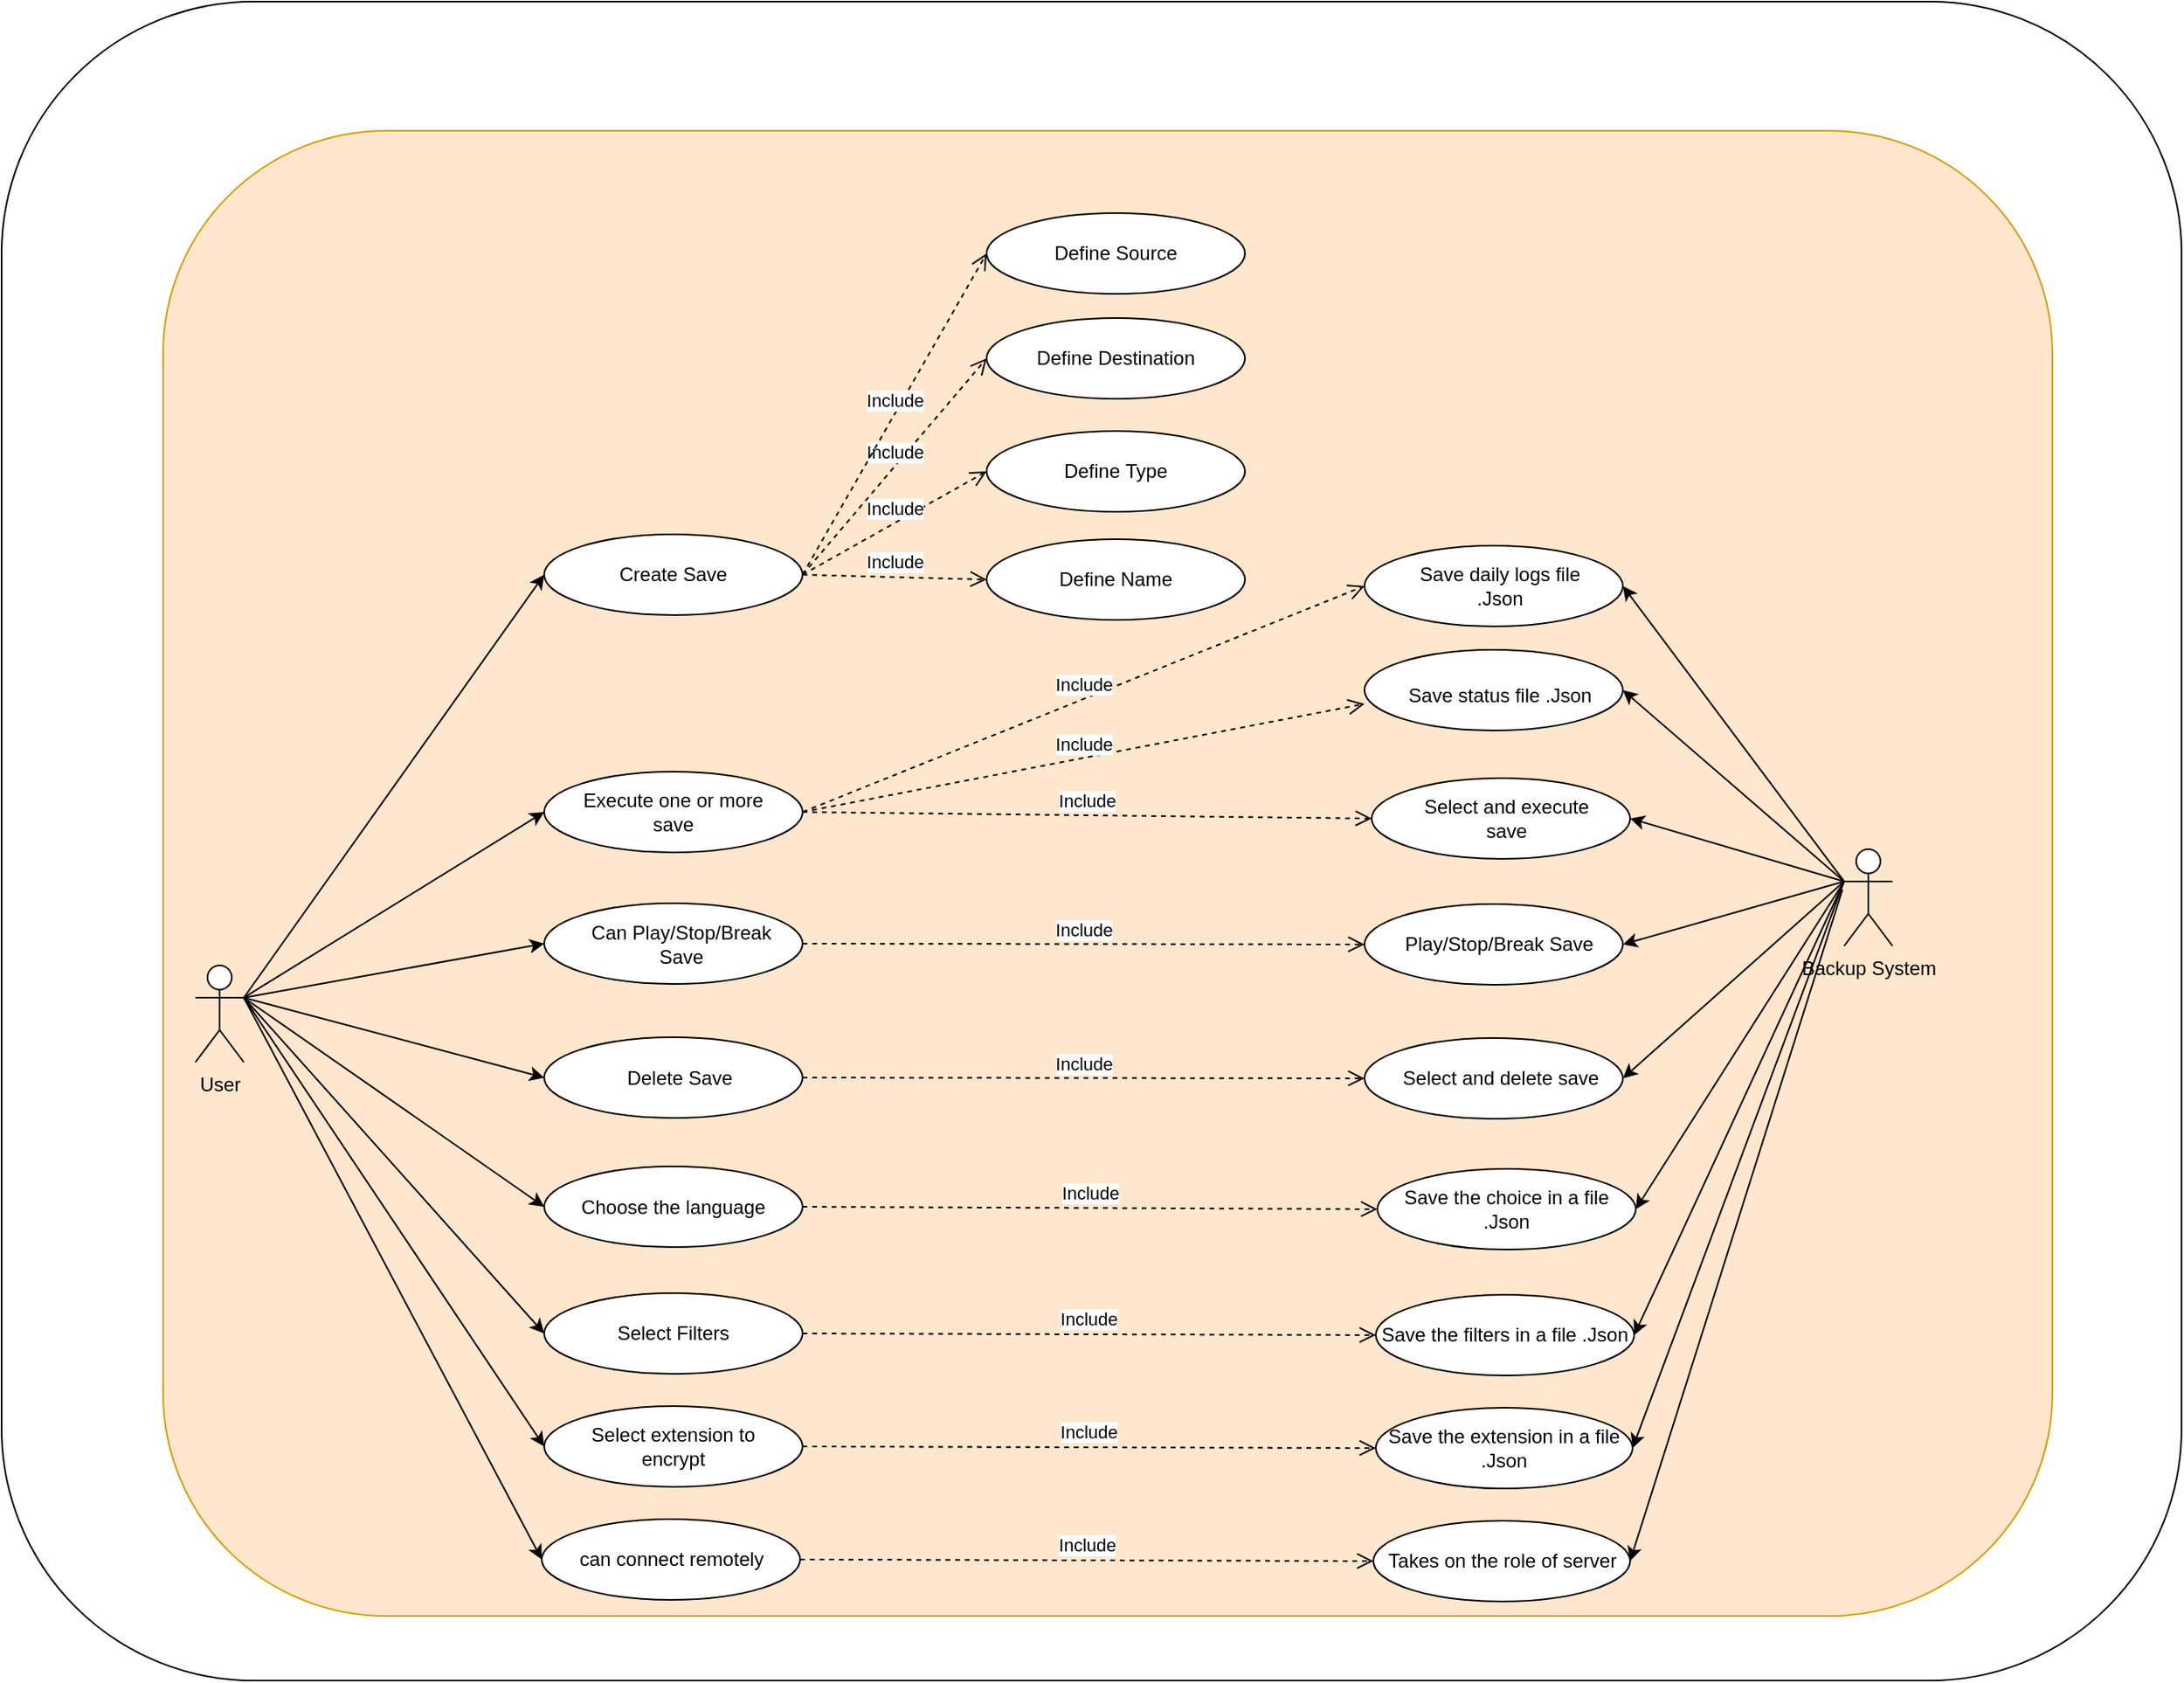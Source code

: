 <mxfile version="20.8.23" type="device"><diagram id="C5RBs43oDa-KdzZeNtuy" name="Page-1"><mxGraphModel dx="1235" dy="647" grid="1" gridSize="10" guides="1" tooltips="1" connect="1" arrows="1" fold="1" page="1" pageScale="1" pageWidth="827" pageHeight="1169" math="0" shadow="0"><root><mxCell id="WIyWlLk6GJQsqaUBKTNV-0"/><mxCell id="WIyWlLk6GJQsqaUBKTNV-1" parent="WIyWlLk6GJQsqaUBKTNV-0"/><mxCell id="e0FokOfYfS-KKWoGMxgP-24" style="edgeStyle=orthogonalEdgeStyle;rounded=0;orthogonalLoop=1;jettySize=auto;html=1;entryX=0.5;entryY=1;entryDx=0;entryDy=0;" parent="WIyWlLk6GJQsqaUBKTNV-1" edge="1"><mxGeometry relative="1" as="geometry"><mxPoint x="1280" y="2180" as="sourcePoint"/></mxGeometry></mxCell><mxCell id="YmxjiqxnUIP_nQiJz4y3-24" style="edgeStyle=orthogonalEdgeStyle;rounded=0;orthogonalLoop=1;jettySize=auto;html=1;entryX=0.5;entryY=1;entryDx=0;entryDy=0;" parent="WIyWlLk6GJQsqaUBKTNV-1" edge="1"><mxGeometry relative="1" as="geometry"><mxPoint x="1340" y="1970" as="sourcePoint"/></mxGeometry></mxCell><mxCell id="Y6GNCe2auAdiKfb8U0ap-0" value="" style="rounded=1;whiteSpace=wrap;html=1;" vertex="1" parent="WIyWlLk6GJQsqaUBKTNV-1"><mxGeometry x="480" y="330" width="1350" height="1040" as="geometry"/></mxCell><mxCell id="Y6GNCe2auAdiKfb8U0ap-1" value="" style="rounded=1;whiteSpace=wrap;html=1;fillColor=#ffe6cc;strokeColor=#d79b00;" vertex="1" parent="WIyWlLk6GJQsqaUBKTNV-1"><mxGeometry x="580" y="410" width="1170" height="920" as="geometry"/></mxCell><mxCell id="Y6GNCe2auAdiKfb8U0ap-2" value="" style="ellipse;whiteSpace=wrap;html=1;" vertex="1" parent="WIyWlLk6GJQsqaUBKTNV-1"><mxGeometry x="816" y="1051.5" width="160" height="50" as="geometry"/></mxCell><mxCell id="Y6GNCe2auAdiKfb8U0ap-3" value="" style="ellipse;whiteSpace=wrap;html=1;" vertex="1" parent="WIyWlLk6GJQsqaUBKTNV-1"><mxGeometry x="1324" y="889" width="160" height="50" as="geometry"/></mxCell><mxCell id="Y6GNCe2auAdiKfb8U0ap-4" value="" style="ellipse;whiteSpace=wrap;html=1;" vertex="1" parent="WIyWlLk6GJQsqaUBKTNV-1"><mxGeometry x="1324" y="731.5" width="160" height="50" as="geometry"/></mxCell><mxCell id="Y6GNCe2auAdiKfb8U0ap-5" value="Choose the language" style="text;html=1;strokeColor=none;fillColor=none;align=center;verticalAlign=middle;whiteSpace=wrap;rounded=0;" vertex="1" parent="WIyWlLk6GJQsqaUBKTNV-1"><mxGeometry x="836" y="1066.5" width="120" height="20" as="geometry"/></mxCell><mxCell id="Y6GNCe2auAdiKfb8U0ap-6" value="" style="ellipse;whiteSpace=wrap;html=1;" vertex="1" parent="WIyWlLk6GJQsqaUBKTNV-1"><mxGeometry x="1090" y="663" width="160" height="50" as="geometry"/></mxCell><mxCell id="Y6GNCe2auAdiKfb8U0ap-7" value="" style="ellipse;whiteSpace=wrap;html=1;" vertex="1" parent="WIyWlLk6GJQsqaUBKTNV-1"><mxGeometry x="1090" y="596" width="160" height="50" as="geometry"/></mxCell><mxCell id="Y6GNCe2auAdiKfb8U0ap-8" value="" style="ellipse;whiteSpace=wrap;html=1;" vertex="1" parent="WIyWlLk6GJQsqaUBKTNV-1"><mxGeometry x="1090" y="526" width="160" height="50" as="geometry"/></mxCell><mxCell id="Y6GNCe2auAdiKfb8U0ap-9" value="" style="ellipse;whiteSpace=wrap;html=1;" vertex="1" parent="WIyWlLk6GJQsqaUBKTNV-1"><mxGeometry x="1090" y="461" width="160" height="50" as="geometry"/></mxCell><mxCell id="Y6GNCe2auAdiKfb8U0ap-10" value="Play/Stop/Break Save" style="text;html=1;strokeColor=none;fillColor=none;align=center;verticalAlign=middle;whiteSpace=wrap;rounded=0;" vertex="1" parent="WIyWlLk6GJQsqaUBKTNV-1"><mxGeometry x="1344" y="904" width="127" height="20" as="geometry"/></mxCell><mxCell id="Y6GNCe2auAdiKfb8U0ap-11" value="Define Name" style="text;html=1;strokeColor=none;fillColor=none;align=center;verticalAlign=middle;whiteSpace=wrap;rounded=0;" vertex="1" parent="WIyWlLk6GJQsqaUBKTNV-1"><mxGeometry x="1120" y="675.5" width="100" height="25" as="geometry"/></mxCell><mxCell id="Y6GNCe2auAdiKfb8U0ap-12" value="Define&amp;nbsp;Type" style="text;html=1;strokeColor=none;fillColor=none;align=center;verticalAlign=middle;whiteSpace=wrap;rounded=0;" vertex="1" parent="WIyWlLk6GJQsqaUBKTNV-1"><mxGeometry x="1110" y="611" width="120" height="20" as="geometry"/></mxCell><mxCell id="Y6GNCe2auAdiKfb8U0ap-13" value="Define&amp;nbsp;Source" style="text;html=1;strokeColor=none;fillColor=none;align=center;verticalAlign=middle;whiteSpace=wrap;rounded=0;" vertex="1" parent="WIyWlLk6GJQsqaUBKTNV-1"><mxGeometry x="1110" y="476" width="120" height="20" as="geometry"/></mxCell><mxCell id="Y6GNCe2auAdiKfb8U0ap-14" value="Define&amp;nbsp;Destination" style="text;html=1;strokeColor=none;fillColor=none;align=center;verticalAlign=middle;whiteSpace=wrap;rounded=0;" vertex="1" parent="WIyWlLk6GJQsqaUBKTNV-1"><mxGeometry x="1110" y="541" width="120" height="20" as="geometry"/></mxCell><mxCell id="Y6GNCe2auAdiKfb8U0ap-15" value="Backup System" style="shape=umlActor;verticalLabelPosition=bottom;verticalAlign=top;html=1;outlineConnect=0;" vertex="1" parent="WIyWlLk6GJQsqaUBKTNV-1"><mxGeometry x="1621" y="855" width="30" height="60" as="geometry"/></mxCell><mxCell id="Y6GNCe2auAdiKfb8U0ap-16" value="" style="endArrow=classic;html=1;rounded=0;exitX=0;exitY=0.333;exitDx=0;exitDy=0;exitPerimeter=0;entryX=1;entryY=0.5;entryDx=0;entryDy=0;" edge="1" parent="WIyWlLk6GJQsqaUBKTNV-1" source="Y6GNCe2auAdiKfb8U0ap-15" target="Y6GNCe2auAdiKfb8U0ap-4"><mxGeometry width="50" height="50" relative="1" as="geometry"><mxPoint x="1512" y="827" as="sourcePoint"/><mxPoint x="1484" y="868" as="targetPoint"/></mxGeometry></mxCell><mxCell id="Y6GNCe2auAdiKfb8U0ap-17" value="" style="endArrow=classic;html=1;rounded=0;exitX=0;exitY=0.333;exitDx=0;exitDy=0;exitPerimeter=0;entryX=1;entryY=0.5;entryDx=0;entryDy=0;" edge="1" parent="WIyWlLk6GJQsqaUBKTNV-1" source="Y6GNCe2auAdiKfb8U0ap-15" target="Y6GNCe2auAdiKfb8U0ap-3"><mxGeometry width="50" height="50" relative="1" as="geometry"><mxPoint x="1610" y="885" as="sourcePoint"/><mxPoint x="1479" y="928" as="targetPoint"/></mxGeometry></mxCell><mxCell id="Y6GNCe2auAdiKfb8U0ap-18" value="" style="endArrow=classic;html=1;rounded=0;entryX=0;entryY=0.5;entryDx=0;entryDy=0;exitX=1;exitY=0.333;exitDx=0;exitDy=0;exitPerimeter=0;" edge="1" parent="WIyWlLk6GJQsqaUBKTNV-1" source="Y6GNCe2auAdiKfb8U0ap-28" target="Y6GNCe2auAdiKfb8U0ap-2"><mxGeometry width="50" height="50" relative="1" as="geometry"><mxPoint x="672" y="1110" as="sourcePoint"/><mxPoint x="821" y="765" as="targetPoint"/></mxGeometry></mxCell><mxCell id="Y6GNCe2auAdiKfb8U0ap-19" value="" style="ellipse;whiteSpace=wrap;html=1;" vertex="1" parent="WIyWlLk6GJQsqaUBKTNV-1"><mxGeometry x="816" y="660" width="160" height="50" as="geometry"/></mxCell><mxCell id="Y6GNCe2auAdiKfb8U0ap-20" value="" style="ellipse;whiteSpace=wrap;html=1;" vertex="1" parent="WIyWlLk6GJQsqaUBKTNV-1"><mxGeometry x="816" y="888.5" width="160" height="50" as="geometry"/></mxCell><mxCell id="Y6GNCe2auAdiKfb8U0ap-21" value="" style="ellipse;whiteSpace=wrap;html=1;" vertex="1" parent="WIyWlLk6GJQsqaUBKTNV-1"><mxGeometry x="816" y="971.5" width="160" height="50" as="geometry"/></mxCell><mxCell id="Y6GNCe2auAdiKfb8U0ap-22" value="" style="ellipse;whiteSpace=wrap;html=1;" vertex="1" parent="WIyWlLk6GJQsqaUBKTNV-1"><mxGeometry x="1324" y="972" width="160" height="50" as="geometry"/></mxCell><mxCell id="Y6GNCe2auAdiKfb8U0ap-23" value="" style="endArrow=classic;html=1;rounded=0;entryX=1;entryY=0.5;entryDx=0;entryDy=0;exitX=0;exitY=0.333;exitDx=0;exitDy=0;exitPerimeter=0;" edge="1" parent="WIyWlLk6GJQsqaUBKTNV-1" source="Y6GNCe2auAdiKfb8U0ap-15" target="Y6GNCe2auAdiKfb8U0ap-22"><mxGeometry width="50" height="50" relative="1" as="geometry"><mxPoint x="1601" y="878" as="sourcePoint"/><mxPoint x="1494" y="890" as="targetPoint"/></mxGeometry></mxCell><mxCell id="Y6GNCe2auAdiKfb8U0ap-24" value="Create Save" style="text;html=1;strokeColor=none;fillColor=none;align=center;verticalAlign=middle;whiteSpace=wrap;rounded=0;" vertex="1" parent="WIyWlLk6GJQsqaUBKTNV-1"><mxGeometry x="831" y="675" width="130" height="20" as="geometry"/></mxCell><mxCell id="Y6GNCe2auAdiKfb8U0ap-25" value="Delete Save" style="text;html=1;strokeColor=none;fillColor=none;align=center;verticalAlign=middle;whiteSpace=wrap;rounded=0;" vertex="1" parent="WIyWlLk6GJQsqaUBKTNV-1"><mxGeometry x="835" y="986.5" width="130" height="20" as="geometry"/></mxCell><mxCell id="Y6GNCe2auAdiKfb8U0ap-26" value="Can Play/Stop/Break Save" style="text;html=1;strokeColor=none;fillColor=none;align=center;verticalAlign=middle;whiteSpace=wrap;rounded=0;" vertex="1" parent="WIyWlLk6GJQsqaUBKTNV-1"><mxGeometry x="836" y="903.5" width="130" height="20" as="geometry"/></mxCell><mxCell id="Y6GNCe2auAdiKfb8U0ap-27" value="Select and delete save" style="text;html=1;strokeColor=none;fillColor=none;align=center;verticalAlign=middle;whiteSpace=wrap;rounded=0;" vertex="1" parent="WIyWlLk6GJQsqaUBKTNV-1"><mxGeometry x="1340" y="987" width="137" height="20" as="geometry"/></mxCell><mxCell id="Y6GNCe2auAdiKfb8U0ap-28" value="User" style="shape=umlActor;verticalLabelPosition=bottom;verticalAlign=top;html=1;outlineConnect=0;" vertex="1" parent="WIyWlLk6GJQsqaUBKTNV-1"><mxGeometry x="600" y="927" width="30" height="60" as="geometry"/></mxCell><mxCell id="Y6GNCe2auAdiKfb8U0ap-29" value="Include" style="html=1;verticalAlign=bottom;endArrow=open;dashed=1;endSize=8;rounded=0;exitX=1;exitY=0.5;exitDx=0;exitDy=0;entryX=0;entryY=0.5;entryDx=0;entryDy=0;" edge="1" parent="WIyWlLk6GJQsqaUBKTNV-1" source="Y6GNCe2auAdiKfb8U0ap-20" target="Y6GNCe2auAdiKfb8U0ap-3"><mxGeometry relative="1" as="geometry"><mxPoint x="1071" y="1008" as="sourcePoint"/><mxPoint x="1145" y="890" as="targetPoint"/></mxGeometry></mxCell><mxCell id="Y6GNCe2auAdiKfb8U0ap-30" value="Include" style="html=1;verticalAlign=bottom;endArrow=open;dashed=1;endSize=8;rounded=0;exitX=1;exitY=0.5;exitDx=0;exitDy=0;entryX=0;entryY=0.5;entryDx=0;entryDy=0;" edge="1" parent="WIyWlLk6GJQsqaUBKTNV-1" source="Y6GNCe2auAdiKfb8U0ap-21" target="Y6GNCe2auAdiKfb8U0ap-22"><mxGeometry relative="1" as="geometry"><mxPoint x="1001" y="1044" as="sourcePoint"/><mxPoint x="1354" y="1044" as="targetPoint"/></mxGeometry></mxCell><mxCell id="Y6GNCe2auAdiKfb8U0ap-31" value="" style="endArrow=classic;html=1;rounded=0;entryX=0;entryY=0.5;entryDx=0;entryDy=0;exitX=1;exitY=0.333;exitDx=0;exitDy=0;exitPerimeter=0;" edge="1" parent="WIyWlLk6GJQsqaUBKTNV-1" source="Y6GNCe2auAdiKfb8U0ap-28" target="Y6GNCe2auAdiKfb8U0ap-21"><mxGeometry width="50" height="50" relative="1" as="geometry"><mxPoint x="631" y="957" as="sourcePoint"/><mxPoint x="821" y="1125" as="targetPoint"/></mxGeometry></mxCell><mxCell id="Y6GNCe2auAdiKfb8U0ap-32" value="" style="endArrow=classic;html=1;rounded=0;entryX=0;entryY=0.5;entryDx=0;entryDy=0;exitX=1;exitY=0.333;exitDx=0;exitDy=0;exitPerimeter=0;" edge="1" parent="WIyWlLk6GJQsqaUBKTNV-1" source="Y6GNCe2auAdiKfb8U0ap-28" target="Y6GNCe2auAdiKfb8U0ap-20"><mxGeometry width="50" height="50" relative="1" as="geometry"><mxPoint x="640" y="957" as="sourcePoint"/><mxPoint x="821" y="1045" as="targetPoint"/></mxGeometry></mxCell><mxCell id="Y6GNCe2auAdiKfb8U0ap-33" value="" style="endArrow=classic;html=1;rounded=0;entryX=0;entryY=0.5;entryDx=0;entryDy=0;exitX=1;exitY=0.333;exitDx=0;exitDy=0;exitPerimeter=0;" edge="1" parent="WIyWlLk6GJQsqaUBKTNV-1" source="Y6GNCe2auAdiKfb8U0ap-28" target="Y6GNCe2auAdiKfb8U0ap-19"><mxGeometry width="50" height="50" relative="1" as="geometry"><mxPoint x="640" y="957" as="sourcePoint"/><mxPoint x="821" y="962" as="targetPoint"/></mxGeometry></mxCell><mxCell id="Y6GNCe2auAdiKfb8U0ap-34" value="" style="ellipse;whiteSpace=wrap;html=1;" vertex="1" parent="WIyWlLk6GJQsqaUBKTNV-1"><mxGeometry x="816" y="807" width="160" height="50" as="geometry"/></mxCell><mxCell id="Y6GNCe2auAdiKfb8U0ap-35" value="" style="endArrow=classic;html=1;rounded=0;entryX=0;entryY=0.5;entryDx=0;entryDy=0;exitX=1;exitY=0.333;exitDx=0;exitDy=0;exitPerimeter=0;" edge="1" parent="WIyWlLk6GJQsqaUBKTNV-1" source="Y6GNCe2auAdiKfb8U0ap-28" target="Y6GNCe2auAdiKfb8U0ap-34"><mxGeometry width="50" height="50" relative="1" as="geometry"><mxPoint x="640" y="957" as="sourcePoint"/><mxPoint x="826" y="1028.5" as="targetPoint"/></mxGeometry></mxCell><mxCell id="Y6GNCe2auAdiKfb8U0ap-36" value="Execute one or more save" style="text;html=1;strokeColor=none;fillColor=none;align=center;verticalAlign=middle;whiteSpace=wrap;rounded=0;" vertex="1" parent="WIyWlLk6GJQsqaUBKTNV-1"><mxGeometry x="831" y="822" width="130" height="20" as="geometry"/></mxCell><mxCell id="Y6GNCe2auAdiKfb8U0ap-37" value="" style="ellipse;whiteSpace=wrap;html=1;" vertex="1" parent="WIyWlLk6GJQsqaUBKTNV-1"><mxGeometry x="1328.5" y="811" width="160" height="50" as="geometry"/></mxCell><mxCell id="Y6GNCe2auAdiKfb8U0ap-38" value="" style="endArrow=classic;html=1;rounded=0;exitX=0;exitY=0.333;exitDx=0;exitDy=0;exitPerimeter=0;entryX=1;entryY=0.5;entryDx=0;entryDy=0;" edge="1" parent="WIyWlLk6GJQsqaUBKTNV-1" source="Y6GNCe2auAdiKfb8U0ap-15" target="Y6GNCe2auAdiKfb8U0ap-37"><mxGeometry width="50" height="50" relative="1" as="geometry"><mxPoint x="1621" y="797.5" as="sourcePoint"/><mxPoint x="1484" y="790.5" as="targetPoint"/></mxGeometry></mxCell><mxCell id="Y6GNCe2auAdiKfb8U0ap-39" value="" style="ellipse;whiteSpace=wrap;html=1;" vertex="1" parent="WIyWlLk6GJQsqaUBKTNV-1"><mxGeometry x="1324" y="667" width="160" height="50" as="geometry"/></mxCell><mxCell id="Y6GNCe2auAdiKfb8U0ap-40" value="Save status file .Json" style="text;html=1;strokeColor=none;fillColor=none;align=center;verticalAlign=middle;whiteSpace=wrap;rounded=0;" vertex="1" parent="WIyWlLk6GJQsqaUBKTNV-1"><mxGeometry x="1342.5" y="750" width="130" height="20" as="geometry"/></mxCell><mxCell id="Y6GNCe2auAdiKfb8U0ap-41" value="" style="endArrow=classic;html=1;rounded=0;exitX=0;exitY=0.333;exitDx=0;exitDy=0;exitPerimeter=0;entryX=1;entryY=0.5;entryDx=0;entryDy=0;" edge="1" parent="WIyWlLk6GJQsqaUBKTNV-1" source="Y6GNCe2auAdiKfb8U0ap-15" target="Y6GNCe2auAdiKfb8U0ap-39"><mxGeometry width="50" height="50" relative="1" as="geometry"><mxPoint x="1621" y="729.5" as="sourcePoint"/><mxPoint x="1484" y="722.5" as="targetPoint"/></mxGeometry></mxCell><mxCell id="Y6GNCe2auAdiKfb8U0ap-42" value="Include" style="html=1;verticalAlign=bottom;endArrow=open;dashed=1;endSize=8;rounded=0;exitX=1;exitY=0.5;exitDx=0;exitDy=0;entryX=0;entryY=0.5;entryDx=0;entryDy=0;" edge="1" parent="WIyWlLk6GJQsqaUBKTNV-1" source="Y6GNCe2auAdiKfb8U0ap-34" target="Y6GNCe2auAdiKfb8U0ap-37"><mxGeometry relative="1" as="geometry"><mxPoint x="986" y="947" as="sourcePoint"/><mxPoint x="1334" y="950.5" as="targetPoint"/></mxGeometry></mxCell><mxCell id="Y6GNCe2auAdiKfb8U0ap-43" value="Select and execute save" style="text;html=1;strokeColor=none;fillColor=none;align=center;verticalAlign=middle;whiteSpace=wrap;rounded=0;" vertex="1" parent="WIyWlLk6GJQsqaUBKTNV-1"><mxGeometry x="1347" y="826" width="130" height="20" as="geometry"/></mxCell><mxCell id="Y6GNCe2auAdiKfb8U0ap-44" value="Save daily logs file .Json" style="text;html=1;strokeColor=none;fillColor=none;align=center;verticalAlign=middle;whiteSpace=wrap;rounded=0;" vertex="1" parent="WIyWlLk6GJQsqaUBKTNV-1"><mxGeometry x="1342.5" y="682" width="130" height="20" as="geometry"/></mxCell><mxCell id="Y6GNCe2auAdiKfb8U0ap-45" value="Include" style="html=1;verticalAlign=bottom;endArrow=open;dashed=1;endSize=8;rounded=0;exitX=1;exitY=0.5;exitDx=0;exitDy=0;entryX=0;entryY=0.67;entryDx=0;entryDy=0;entryPerimeter=0;" edge="1" parent="WIyWlLk6GJQsqaUBKTNV-1" source="Y6GNCe2auAdiKfb8U0ap-34" target="Y6GNCe2auAdiKfb8U0ap-4"><mxGeometry relative="1" as="geometry"><mxPoint x="986" y="947" as="sourcePoint"/><mxPoint x="1583" y="1110" as="targetPoint"/></mxGeometry></mxCell><mxCell id="Y6GNCe2auAdiKfb8U0ap-46" value="Include" style="html=1;verticalAlign=bottom;endArrow=open;dashed=1;endSize=8;rounded=0;exitX=1;exitY=0.5;exitDx=0;exitDy=0;entryX=0;entryY=0.5;entryDx=0;entryDy=0;" edge="1" parent="WIyWlLk6GJQsqaUBKTNV-1" source="Y6GNCe2auAdiKfb8U0ap-34" target="Y6GNCe2auAdiKfb8U0ap-39"><mxGeometry relative="1" as="geometry"><mxPoint x="986" y="947" as="sourcePoint"/><mxPoint x="1334" y="878" as="targetPoint"/></mxGeometry></mxCell><mxCell id="Y6GNCe2auAdiKfb8U0ap-47" value="Include" style="html=1;verticalAlign=bottom;endArrow=open;dashed=1;endSize=8;rounded=0;exitX=1;exitY=0.5;exitDx=0;exitDy=0;entryX=0;entryY=0.5;entryDx=0;entryDy=0;" edge="1" parent="WIyWlLk6GJQsqaUBKTNV-1" source="Y6GNCe2auAdiKfb8U0ap-19" target="Y6GNCe2auAdiKfb8U0ap-6"><mxGeometry relative="1" as="geometry"><mxPoint x="986" y="947" as="sourcePoint"/><mxPoint x="1334" y="805" as="targetPoint"/></mxGeometry></mxCell><mxCell id="Y6GNCe2auAdiKfb8U0ap-48" value="Include" style="html=1;verticalAlign=bottom;endArrow=open;dashed=1;endSize=8;rounded=0;exitX=1;exitY=0.5;exitDx=0;exitDy=0;entryX=0;entryY=0.5;entryDx=0;entryDy=0;" edge="1" parent="WIyWlLk6GJQsqaUBKTNV-1" source="Y6GNCe2auAdiKfb8U0ap-19" target="Y6GNCe2auAdiKfb8U0ap-7"><mxGeometry relative="1" as="geometry"><mxPoint x="986" y="695" as="sourcePoint"/><mxPoint x="1100" y="782" as="targetPoint"/></mxGeometry></mxCell><mxCell id="Y6GNCe2auAdiKfb8U0ap-49" value="Include" style="html=1;verticalAlign=bottom;endArrow=open;dashed=1;endSize=8;rounded=0;exitX=1;exitY=0.5;exitDx=0;exitDy=0;entryX=0;entryY=0.5;entryDx=0;entryDy=0;" edge="1" parent="WIyWlLk6GJQsqaUBKTNV-1" source="Y6GNCe2auAdiKfb8U0ap-19" target="Y6GNCe2auAdiKfb8U0ap-8"><mxGeometry relative="1" as="geometry"><mxPoint x="986" y="695" as="sourcePoint"/><mxPoint x="1100" y="715" as="targetPoint"/></mxGeometry></mxCell><mxCell id="Y6GNCe2auAdiKfb8U0ap-50" value="Include" style="html=1;verticalAlign=bottom;endArrow=open;dashed=1;endSize=8;rounded=0;exitX=1;exitY=0.5;exitDx=0;exitDy=0;entryX=0;entryY=0.5;entryDx=0;entryDy=0;" edge="1" parent="WIyWlLk6GJQsqaUBKTNV-1" source="Y6GNCe2auAdiKfb8U0ap-19" target="Y6GNCe2auAdiKfb8U0ap-9"><mxGeometry relative="1" as="geometry"><mxPoint x="986" y="695" as="sourcePoint"/><mxPoint x="1100" y="645" as="targetPoint"/></mxGeometry></mxCell><mxCell id="Y6GNCe2auAdiKfb8U0ap-51" value="Include" style="html=1;verticalAlign=bottom;endArrow=open;dashed=1;endSize=8;rounded=0;exitX=1;exitY=0.5;exitDx=0;exitDy=0;entryX=0;entryY=0.5;entryDx=0;entryDy=0;" edge="1" parent="WIyWlLk6GJQsqaUBKTNV-1" source="Y6GNCe2auAdiKfb8U0ap-2" target="Y6GNCe2auAdiKfb8U0ap-52"><mxGeometry relative="1" as="geometry"><mxPoint x="976" y="1182.5" as="sourcePoint"/><mxPoint x="1324" y="1180.5" as="targetPoint"/></mxGeometry></mxCell><mxCell id="Y6GNCe2auAdiKfb8U0ap-52" value="Save the choice in a file .Json" style="ellipse;whiteSpace=wrap;html=1;" vertex="1" parent="WIyWlLk6GJQsqaUBKTNV-1"><mxGeometry x="1332" y="1053" width="160" height="50" as="geometry"/></mxCell><mxCell id="Y6GNCe2auAdiKfb8U0ap-53" value="" style="endArrow=classic;html=1;rounded=0;entryX=1;entryY=0.5;entryDx=0;entryDy=0;exitX=0;exitY=0.333;exitDx=0;exitDy=0;exitPerimeter=0;" edge="1" parent="WIyWlLk6GJQsqaUBKTNV-1" source="Y6GNCe2auAdiKfb8U0ap-15" target="Y6GNCe2auAdiKfb8U0ap-52"><mxGeometry width="50" height="50" relative="1" as="geometry"><mxPoint x="1621" y="868" as="sourcePoint"/><mxPoint x="1494" y="1038" as="targetPoint"/></mxGeometry></mxCell><mxCell id="Y6GNCe2auAdiKfb8U0ap-54" value="" style="endArrow=classic;html=1;rounded=0;exitX=1;exitY=0.333;exitDx=0;exitDy=0;exitPerimeter=0;entryX=0;entryY=0.5;entryDx=0;entryDy=0;" edge="1" parent="WIyWlLk6GJQsqaUBKTNV-1" source="Y6GNCe2auAdiKfb8U0ap-28" target="Y6GNCe2auAdiKfb8U0ap-55"><mxGeometry width="50" height="50" relative="1" as="geometry"><mxPoint x="640" y="957" as="sourcePoint"/><mxPoint x="800" y="1150" as="targetPoint"/></mxGeometry></mxCell><mxCell id="Y6GNCe2auAdiKfb8U0ap-55" value="" style="ellipse;whiteSpace=wrap;html=1;" vertex="1" parent="WIyWlLk6GJQsqaUBKTNV-1"><mxGeometry x="816" y="1130" width="160" height="50" as="geometry"/></mxCell><mxCell id="Y6GNCe2auAdiKfb8U0ap-56" value="Select&amp;nbsp;Filters" style="text;html=1;strokeColor=none;fillColor=none;align=center;verticalAlign=middle;whiteSpace=wrap;rounded=0;" vertex="1" parent="WIyWlLk6GJQsqaUBKTNV-1"><mxGeometry x="836" y="1145" width="120" height="20" as="geometry"/></mxCell><mxCell id="Y6GNCe2auAdiKfb8U0ap-57" value="Include" style="html=1;verticalAlign=bottom;endArrow=open;dashed=1;endSize=8;rounded=0;exitX=1;exitY=0.5;exitDx=0;exitDy=0;entryX=0;entryY=0.5;entryDx=0;entryDy=0;" edge="1" parent="WIyWlLk6GJQsqaUBKTNV-1" source="Y6GNCe2auAdiKfb8U0ap-55" target="Y6GNCe2auAdiKfb8U0ap-58"><mxGeometry relative="1" as="geometry"><mxPoint x="1030" y="1165" as="sourcePoint"/><mxPoint x="1310" y="1160" as="targetPoint"/></mxGeometry></mxCell><mxCell id="Y6GNCe2auAdiKfb8U0ap-58" value="Save the filters in a file .Json" style="ellipse;whiteSpace=wrap;html=1;" vertex="1" parent="WIyWlLk6GJQsqaUBKTNV-1"><mxGeometry x="1331" y="1131" width="160" height="50" as="geometry"/></mxCell><mxCell id="Y6GNCe2auAdiKfb8U0ap-59" value="" style="endArrow=classic;html=1;rounded=0;entryX=1;entryY=0.5;entryDx=0;entryDy=0;exitX=0;exitY=0.333;exitDx=0;exitDy=0;exitPerimeter=0;" edge="1" parent="WIyWlLk6GJQsqaUBKTNV-1" source="Y6GNCe2auAdiKfb8U0ap-15" target="Y6GNCe2auAdiKfb8U0ap-58"><mxGeometry width="50" height="50" relative="1" as="geometry"><mxPoint x="1620" y="870" as="sourcePoint"/><mxPoint x="1502" y="1088" as="targetPoint"/></mxGeometry></mxCell><mxCell id="Y6GNCe2auAdiKfb8U0ap-60" value="" style="ellipse;whiteSpace=wrap;html=1;" vertex="1" parent="WIyWlLk6GJQsqaUBKTNV-1"><mxGeometry x="816" y="1200" width="160" height="50" as="geometry"/></mxCell><mxCell id="Y6GNCe2auAdiKfb8U0ap-61" value="Select extension to encrypt" style="text;html=1;strokeColor=none;fillColor=none;align=center;verticalAlign=middle;whiteSpace=wrap;rounded=0;" vertex="1" parent="WIyWlLk6GJQsqaUBKTNV-1"><mxGeometry x="836" y="1215" width="120" height="20" as="geometry"/></mxCell><mxCell id="Y6GNCe2auAdiKfb8U0ap-62" value="Include" style="html=1;verticalAlign=bottom;endArrow=open;dashed=1;endSize=8;rounded=0;exitX=1;exitY=0.5;exitDx=0;exitDy=0;entryX=0;entryY=0.5;entryDx=0;entryDy=0;" edge="1" parent="WIyWlLk6GJQsqaUBKTNV-1" source="Y6GNCe2auAdiKfb8U0ap-60" target="Y6GNCe2auAdiKfb8U0ap-63"><mxGeometry relative="1" as="geometry"><mxPoint x="1030" y="1235" as="sourcePoint"/><mxPoint x="1310" y="1230" as="targetPoint"/></mxGeometry></mxCell><mxCell id="Y6GNCe2auAdiKfb8U0ap-63" value="Save the extension in a file .Json" style="ellipse;whiteSpace=wrap;html=1;" vertex="1" parent="WIyWlLk6GJQsqaUBKTNV-1"><mxGeometry x="1331" y="1201" width="159" height="50" as="geometry"/></mxCell><mxCell id="Y6GNCe2auAdiKfb8U0ap-64" value="" style="endArrow=classic;html=1;rounded=0;entryX=0;entryY=0.5;entryDx=0;entryDy=0;exitX=1;exitY=0.333;exitDx=0;exitDy=0;exitPerimeter=0;" edge="1" parent="WIyWlLk6GJQsqaUBKTNV-1" source="Y6GNCe2auAdiKfb8U0ap-28" target="Y6GNCe2auAdiKfb8U0ap-60"><mxGeometry width="50" height="50" relative="1" as="geometry"><mxPoint x="630" y="940" as="sourcePoint"/><mxPoint x="826" y="1165" as="targetPoint"/></mxGeometry></mxCell><mxCell id="Y6GNCe2auAdiKfb8U0ap-65" value="" style="endArrow=classic;html=1;rounded=0;entryX=1;entryY=0.5;entryDx=0;entryDy=0;exitX=0;exitY=0.333;exitDx=0;exitDy=0;exitPerimeter=0;" edge="1" parent="WIyWlLk6GJQsqaUBKTNV-1" source="Y6GNCe2auAdiKfb8U0ap-15" target="Y6GNCe2auAdiKfb8U0ap-63"><mxGeometry width="50" height="50" relative="1" as="geometry"><mxPoint x="1630" y="880" as="sourcePoint"/><mxPoint x="1501" y="1166" as="targetPoint"/></mxGeometry></mxCell><mxCell id="Y6GNCe2auAdiKfb8U0ap-66" value="" style="ellipse;whiteSpace=wrap;html=1;" vertex="1" parent="WIyWlLk6GJQsqaUBKTNV-1"><mxGeometry x="814.5" y="1270" width="160" height="50" as="geometry"/></mxCell><mxCell id="Y6GNCe2auAdiKfb8U0ap-67" value="can connect remotely" style="text;html=1;strokeColor=none;fillColor=none;align=center;verticalAlign=middle;whiteSpace=wrap;rounded=0;" vertex="1" parent="WIyWlLk6GJQsqaUBKTNV-1"><mxGeometry x="834.5" y="1285" width="120" height="20" as="geometry"/></mxCell><mxCell id="Y6GNCe2auAdiKfb8U0ap-68" value="Include" style="html=1;verticalAlign=bottom;endArrow=open;dashed=1;endSize=8;rounded=0;exitX=1;exitY=0.5;exitDx=0;exitDy=0;entryX=0;entryY=0.5;entryDx=0;entryDy=0;" edge="1" parent="WIyWlLk6GJQsqaUBKTNV-1" source="Y6GNCe2auAdiKfb8U0ap-66" target="Y6GNCe2auAdiKfb8U0ap-69"><mxGeometry relative="1" as="geometry"><mxPoint x="1028.5" y="1305" as="sourcePoint"/><mxPoint x="1308.5" y="1300" as="targetPoint"/></mxGeometry></mxCell><mxCell id="Y6GNCe2auAdiKfb8U0ap-69" value="Takes on the role of server" style="ellipse;whiteSpace=wrap;html=1;" vertex="1" parent="WIyWlLk6GJQsqaUBKTNV-1"><mxGeometry x="1329.5" y="1271" width="159" height="50" as="geometry"/></mxCell><mxCell id="Y6GNCe2auAdiKfb8U0ap-70" value="" style="endArrow=classic;html=1;rounded=0;entryX=0;entryY=0.5;entryDx=0;entryDy=0;exitX=1;exitY=0.333;exitDx=0;exitDy=0;exitPerimeter=0;" edge="1" parent="WIyWlLk6GJQsqaUBKTNV-1" source="Y6GNCe2auAdiKfb8U0ap-28" target="Y6GNCe2auAdiKfb8U0ap-66"><mxGeometry width="50" height="50" relative="1" as="geometry"><mxPoint x="640" y="957" as="sourcePoint"/><mxPoint x="826" y="1235" as="targetPoint"/></mxGeometry></mxCell><mxCell id="Y6GNCe2auAdiKfb8U0ap-71" value="" style="endArrow=classic;html=1;rounded=0;entryX=1;entryY=0.5;entryDx=0;entryDy=0;" edge="1" parent="WIyWlLk6GJQsqaUBKTNV-1" target="Y6GNCe2auAdiKfb8U0ap-69"><mxGeometry width="50" height="50" relative="1" as="geometry"><mxPoint x="1620" y="880" as="sourcePoint"/><mxPoint x="1500" y="1236" as="targetPoint"/></mxGeometry></mxCell></root></mxGraphModel></diagram></mxfile>